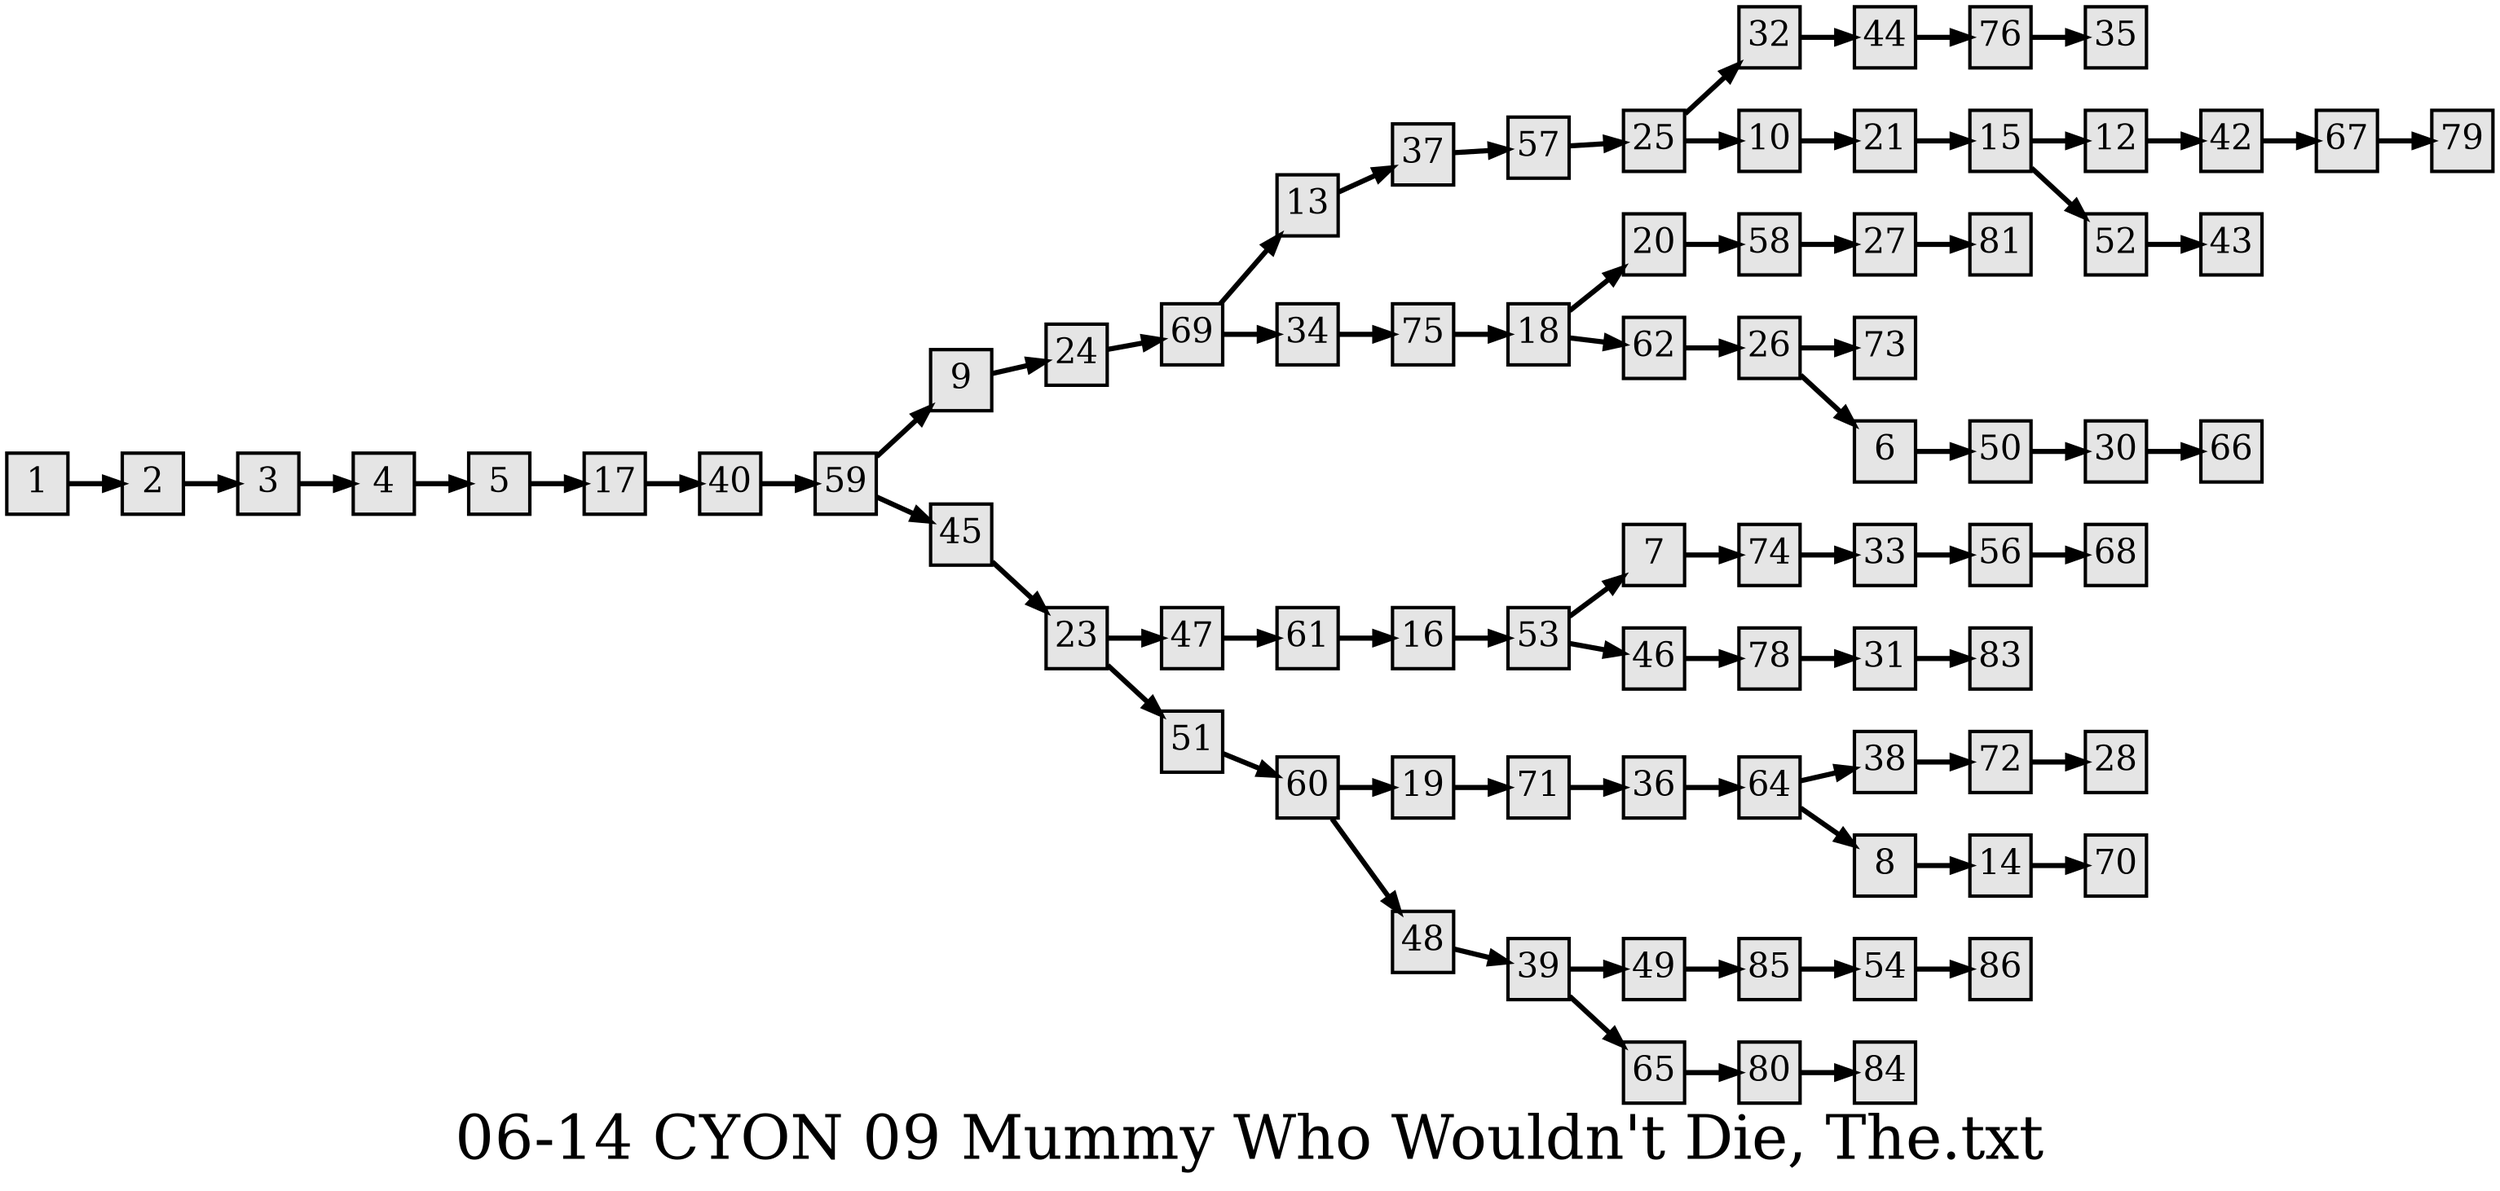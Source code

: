 digraph g{
  graph [ label="06-14 CYON 09 Mummy Who Wouldn't Die, The.txt" rankdir=LR, ordering=out, fontsize=36, nodesep="0.35", ranksep="0.45"];
  node  [shape=rect, penwidth=2, fontsize=20, style=filled, fillcolor=grey90, margin="0,0", labelfloat=true, regular=true, fixedsize=true];
  edge  [labelfloat=true, penwidth=3, fontsize=12];

  1 -> 2;
  2 -> 3;
  3 -> 4;
  4 -> 5;
  5 -> 17;
  6 -> 50;
  7 -> 74;
  8 -> 14;
  9 -> 24;
  10 -> 21;
  12 -> 42;
  13 -> 37;
  14 -> 70;
  15 -> 12;
  15 -> 52;
  16 -> 53;
  17 -> 40;
  18 -> 20;
  18 -> 62;
  19 -> 71;
  20 -> 58;
  21 -> 15;
  23 -> 47;
  23 -> 51;
  24 -> 69;
  25 -> 32;
  25 -> 10;
  26 -> 73;
  26 -> 6;
  27 -> 81;
  30 -> 66;
  31 -> 83;
  32 -> 44;
  33 -> 56;
  34 -> 75;
  36 -> 64;
  37 -> 57;
  38 -> 72;
  39 -> 49;
  39 -> 65;
  40 -> 59;
  42 -> 67;
  44 -> 76;
  45 -> 23;
  46 -> 78;
  47 -> 61;
  48 -> 39;
  49 -> 85;
  50 -> 30;
  51 -> 60;
  52 -> 43;
  53 -> 7;
  53 -> 46;
  54 -> 86;
  56 -> 68;
  57 -> 25;
  58 -> 27;
  59 -> 9;
  59 -> 45;
  60 -> 19;
  60 -> 48;
  61 -> 16;
  62 -> 26;
  64 -> 38;
  64 -> 8;
  65 -> 80;
  67 -> 79;
  69 -> 13;
  69 -> 34;
  71 -> 36;
  72 -> 28;
  74 -> 33;
  75 -> 18;
  76 -> 35;
  78 -> 31;
  80 -> 84;
  85 -> 54;
}

